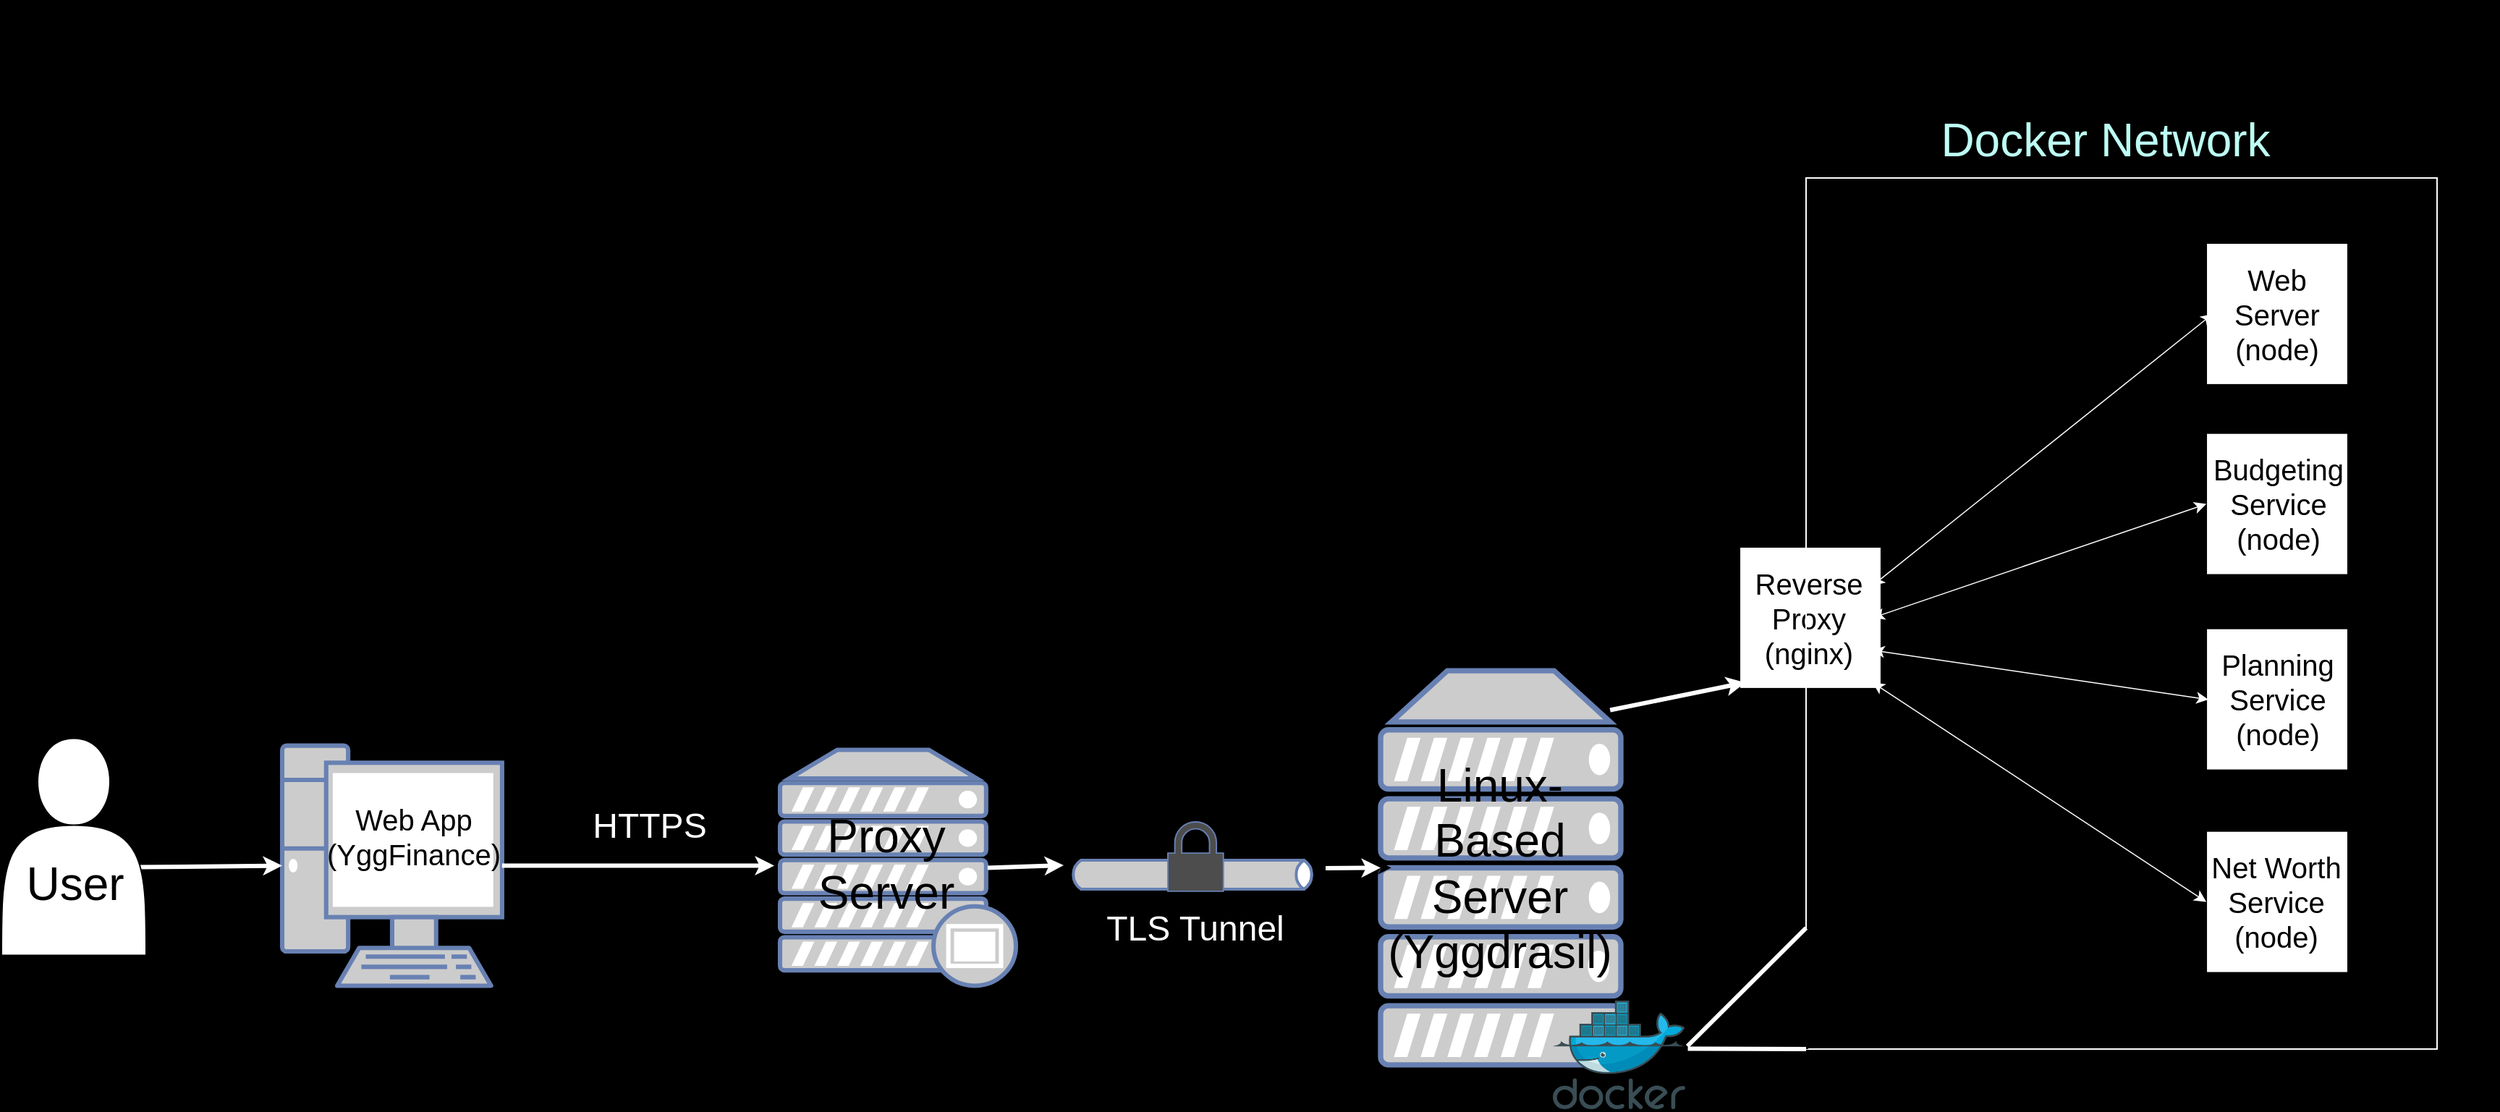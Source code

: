 <mxfile version="14.5.10" type="device"><diagram name="Page 3" id="0"><mxGraphModel dx="3170" dy="1742" grid="0" gridSize="10" guides="1" tooltips="1" connect="1" arrows="1" fold="1" page="0" pageScale="1" pageWidth="850" pageHeight="1100" background="#000000" math="0" shadow="0"><root><mxCell id="0"/><mxCell id="1" parent="0"/><mxCell id="6" style="graphMlID=n4;fillColor=#CCCCCC;strokeColor=#6881B3;shape=mxgraph.networks.pc" parent="1" vertex="1"><mxGeometry x="-253" y="265.3" width="151.94" height="165.94" as="geometry"/></mxCell><mxCell id="8" style="graphMlID=n6;shape=swimlane;swimlaneLine=0;startSize=20;dashed=1;dashPattern=3 1 1 1;collapsible=0;rounded=1;fillColor=none;" parent="1" vertex="1"><mxGeometry x="786" y="-249" width="483" height="765.55" as="geometry"/></mxCell><mxCell id="11" style="graphMlID=n6::n2" parent="8" vertex="1"><mxGeometry x="290.532" y="298.335" width="97.938" height="97.938" as="geometry"/></mxCell><mxCell id="12" style="graphMlID=n6::n3" parent="8" vertex="1"><mxGeometry x="290.539" y="433.335" width="97.938" height="97.938" as="geometry"/></mxCell><mxCell id="13" style="graphMlID=n6::n4" parent="8" vertex="1"><mxGeometry x="290.535" y="573.335" width="97.938" height="97.938" as="geometry"/></mxCell><mxCell id="MT-XUX-JKDVeBT4RDXaK-85" value="&lt;font color=&quot;#bdfff4&quot; style=&quot;font-size: 32px&quot;&gt;Docker Network&lt;/font&gt;" style="text;html=1;strokeColor=none;fillColor=none;align=center;verticalAlign=middle;whiteSpace=wrap;rounded=0;fontSize=20;" parent="8" vertex="1"><mxGeometry x="-51" y="75.0" width="543.5" height="42.65" as="geometry"/></mxCell><mxCell id="MT-XUX-JKDVeBT4RDXaK-86" value="&lt;font style=&quot;font-size: 20px&quot;&gt;Budgeting&lt;br&gt;Service&lt;br&gt;(node)&lt;br style=&quot;font-size: 20px&quot;&gt;&lt;/font&gt;" style="text;html=1;strokeColor=none;fillColor=none;align=center;verticalAlign=middle;whiteSpace=wrap;rounded=0;fontSize=20;" parent="8" vertex="1"><mxGeometry x="293" y="302.55" width="95" height="89.5" as="geometry"/></mxCell><mxCell id="MT-XUX-JKDVeBT4RDXaK-87" value="&lt;font style=&quot;font-size: 20px&quot;&gt;Planning&lt;br&gt;Service&lt;br&gt;(node)&lt;br style=&quot;font-size: 20px&quot;&gt;&lt;/font&gt;" style="text;html=1;strokeColor=none;fillColor=none;align=center;verticalAlign=middle;whiteSpace=wrap;rounded=0;fontSize=20;" parent="8" vertex="1"><mxGeometry x="292" y="437.71" width="96" height="89.5" as="geometry"/></mxCell><mxCell id="MT-XUX-JKDVeBT4RDXaK-88" value="&lt;font style=&quot;font-size: 20px&quot;&gt;Net Worth&lt;br&gt;Service&lt;br&gt;(node)&lt;br style=&quot;font-size: 20px&quot;&gt;&lt;/font&gt;" style="text;html=1;strokeColor=none;fillColor=none;align=center;verticalAlign=middle;whiteSpace=wrap;rounded=0;fontSize=20;" parent="8" vertex="1"><mxGeometry x="290.54" y="577.55" width="96.46" height="89.5" as="geometry"/></mxCell><mxCell id="SRpx4AB-VdNaoAMk7rJk-79" style="graphMlID=n6::n2" vertex="1" parent="8"><mxGeometry x="290.532" y="166.995" width="97.938" height="97.938" as="geometry"/></mxCell><mxCell id="SRpx4AB-VdNaoAMk7rJk-80" value="&lt;font style=&quot;font-size: 20px&quot;&gt;Web&lt;br&gt;Server&lt;br&gt;(node)&lt;br style=&quot;font-size: 20px&quot;&gt;&lt;/font&gt;" style="text;html=1;strokeColor=none;fillColor=none;align=center;verticalAlign=middle;whiteSpace=wrap;rounded=0;fontSize=20;" vertex="1" parent="8"><mxGeometry x="295" y="171.21" width="89" height="89.5" as="geometry"/></mxCell><mxCell id="SRpx4AB-VdNaoAMk7rJk-81" style="graphMlID=n6::n2" vertex="1" parent="8"><mxGeometry x="-31.968" y="377.005" width="97.938" height="97.938" as="geometry"/></mxCell><mxCell id="SRpx4AB-VdNaoAMk7rJk-82" value="&lt;font style=&quot;font-size: 20px&quot;&gt;Reverse&lt;br&gt;Proxy&lt;br&gt;(nginx)&lt;br style=&quot;font-size: 20px&quot;&gt;&lt;/font&gt;" style="text;html=1;strokeColor=none;fillColor=none;align=center;verticalAlign=middle;whiteSpace=wrap;rounded=0;fontSize=20;" vertex="1" parent="8"><mxGeometry x="-28" y="381.22" width="88" height="89.5" as="geometry"/></mxCell><mxCell id="SRpx4AB-VdNaoAMk7rJk-84" value="" style="graphMlID=e9;endArrow=classic;rounded=0;strokeColor=#FFFFFFFF;strokeWidth=0.75;endFill=1;endSize=6;startArrow=classic;startFill=1;startSize=6;entryX=0;entryY=0.5;entryDx=0;entryDy=0;exitX=1;exitY=1;exitDx=0;exitDy=0;" edge="1" parent="8" source="SRpx4AB-VdNaoAMk7rJk-82" target="MT-XUX-JKDVeBT4RDXaK-88"><mxGeometry relative="1" as="geometry"><mxPoint x="-231" y="192" as="sourcePoint"/><mxPoint x="174" y="634" as="targetPoint"/></mxGeometry></mxCell><mxCell id="66" value="" style="graphMlID=e9;endArrow=classic;rounded=0;strokeColor=#FFFFFFFF;strokeWidth=0.75;endFill=1;endSize=6;startArrow=classic;startFill=1;startSize=6;entryX=0.01;entryY=0.5;exitX=1;exitY=0.5;exitDx=0;exitDy=0;" parent="8" source="SRpx4AB-VdNaoAMk7rJk-82" target="11" edge="1"><mxGeometry relative="1" as="geometry"><mxPoint x="-37" y="263.99" as="sourcePoint"/></mxGeometry></mxCell><mxCell id="SRpx4AB-VdNaoAMk7rJk-86" value="" style="graphMlID=e9;endArrow=classic;rounded=0;strokeColor=#FFFFFFFF;strokeWidth=0.75;endFill=1;endSize=6;startArrow=classic;startFill=1;startSize=6;entryX=0;entryY=0.5;exitX=1;exitY=0.75;exitDx=0;exitDy=0;entryDx=0;entryDy=0;" edge="1" parent="8" source="SRpx4AB-VdNaoAMk7rJk-82" target="MT-XUX-JKDVeBT4RDXaK-87"><mxGeometry relative="1" as="geometry"><mxPoint x="70" y="413.595" as="sourcePoint"/><mxPoint x="300.532" y="357.304" as="targetPoint"/></mxGeometry></mxCell><mxCell id="SRpx4AB-VdNaoAMk7rJk-87" value="" style="graphMlID=e9;endArrow=classic;rounded=0;strokeColor=#FFFFFFFF;strokeWidth=0.75;endFill=1;endSize=6;startArrow=classic;startFill=1;startSize=6;entryX=0;entryY=0.5;exitX=1;exitY=0.25;exitDx=0;exitDy=0;entryDx=0;entryDy=0;" edge="1" parent="8" source="SRpx4AB-VdNaoAMk7rJk-82" target="SRpx4AB-VdNaoAMk7rJk-80"><mxGeometry relative="1" as="geometry"><mxPoint x="70" y="435.97" as="sourcePoint"/><mxPoint x="300.532" y="357.304" as="targetPoint"/></mxGeometry></mxCell><mxCell id="36" style="graphMlID=n9;fillColor=#FF8C0000;strokeColor=#FFFFFF;" parent="8" vertex="1"><mxGeometry x="14" y="122" width="436" height="602" as="geometry"/></mxCell><mxCell id="SRpx4AB-VdNaoAMk7rJk-111" value="" style="endArrow=none;html=1;fontSize=14;fontColor=#FFFFFF;strokeWidth=3;fillColor=#ffffff;exitX=0;exitY=1;exitDx=0;exitDy=0;" edge="1" parent="8" source="36"><mxGeometry width="50" height="50" relative="1" as="geometry"><mxPoint x="-58.0" y="732" as="sourcePoint"/><mxPoint x="14" y="642" as="targetPoint"/></mxGeometry></mxCell><mxCell id="58" value="" style="graphMlID=e1;endArrow=classic;rounded=0;strokeColor=white;endFill=0;endSize=3.75;strokeWidth=3;" parent="1" source="6" edge="1"><mxGeometry relative="1" as="geometry"><mxPoint x="87" y="348.27" as="targetPoint"/></mxGeometry></mxCell><mxCell id="79" value="" style="graphMlID=e22;endArrow=classic;rounded=0;strokeColor=white;endFill=0;endSize=3.75;entryX=0.009;entryY=0.5;strokeWidth=3;" parent="1" target="6" edge="1"><mxGeometry relative="1" as="geometry"><mxPoint x="-352" y="349.3" as="sourcePoint"/></mxGeometry></mxCell><mxCell id="MT-XUX-JKDVeBT4RDXaK-80" value="" style="shape=actor;whiteSpace=wrap;html=1;" parent="1" vertex="1"><mxGeometry x="-447" y="260.3" width="100" height="150" as="geometry"/></mxCell><mxCell id="MT-XUX-JKDVeBT4RDXaK-81" value="&lt;font style=&quot;font-size: 32px&quot;&gt;User&lt;/font&gt;" style="text;html=1;strokeColor=none;fillColor=none;align=center;verticalAlign=middle;whiteSpace=wrap;rounded=0;" parent="1" vertex="1"><mxGeometry x="-445" y="336.3" width="98" height="49" as="geometry"/></mxCell><mxCell id="MT-XUX-JKDVeBT4RDXaK-82" value="&lt;font style=&quot;font-size: 20px;&quot;&gt;Web App&lt;br style=&quot;font-size: 20px;&quot;&gt;(YggFinance)&lt;br style=&quot;font-size: 20px;&quot;&gt;&lt;/font&gt;" style="text;html=1;strokeColor=none;fillColor=none;align=center;verticalAlign=middle;whiteSpace=wrap;rounded=0;fontSize=20;" parent="1" vertex="1"><mxGeometry x="-235" y="283.3" width="146" height="89.5" as="geometry"/></mxCell><mxCell id="4" style="graphMlID=n2;fillColor=#CCCCCC;strokeColor=#6881B3;shape=mxgraph.networks.server" parent="1" vertex="1"><mxGeometry x="506" y="213.55" width="166" height="272.38" as="geometry"/></mxCell><mxCell id="MT-XUX-JKDVeBT4RDXaK-84" value="&lt;font style=&quot;font-size: 32px&quot;&gt;Linux-Based Server (Yggdrasil)&lt;/font&gt;" style="text;html=1;strokeColor=none;fillColor=none;align=center;verticalAlign=middle;whiteSpace=wrap;rounded=0;" parent="1" vertex="1"><mxGeometry x="513.39" y="240.74" width="151.21" height="218" as="geometry"/></mxCell><mxCell id="SRpx4AB-VdNaoAMk7rJk-90" value="" style="aspect=fixed;html=1;points=[];align=center;image;fontSize=12;image=img/lib/mscae/Docker.svg;" vertex="1" parent="1"><mxGeometry x="625" y="441.55" width="91.47" height="75" as="geometry"/></mxCell><mxCell id="SRpx4AB-VdNaoAMk7rJk-92" value="" style="fontColor=#0066CC;verticalAlign=top;verticalLabelPosition=bottom;labelPosition=center;align=center;html=1;outlineConnect=0;fillColor=#CCCCCC;strokeColor=#6881B3;gradientColor=none;gradientDirection=north;strokeWidth=2;shape=mxgraph.networks.proxy_server;" vertex="1" parent="1"><mxGeometry x="91" y="268.24" width="163" height="163" as="geometry"/></mxCell><mxCell id="SRpx4AB-VdNaoAMk7rJk-98" value="" style="edgeStyle=orthogonalEdgeStyle;rounded=0;orthogonalLoop=1;jettySize=auto;html=1;strokeColor=#000000;fillColor=#ffffff;" edge="1" parent="1" source="SRpx4AB-VdNaoAMk7rJk-95" target="MT-XUX-JKDVeBT4RDXaK-84"><mxGeometry relative="1" as="geometry"/></mxCell><mxCell id="SRpx4AB-VdNaoAMk7rJk-108" value="" style="edgeStyle=orthogonalEdgeStyle;rounded=0;orthogonalLoop=1;jettySize=auto;html=1;fontSize=14;fontColor=#FFFFFF;strokeColor=#000000;strokeWidth=3;fillColor=#ffffff;" edge="1" parent="1" source="SRpx4AB-VdNaoAMk7rJk-95" target="SRpx4AB-VdNaoAMk7rJk-105"><mxGeometry relative="1" as="geometry"/></mxCell><mxCell id="SRpx4AB-VdNaoAMk7rJk-95" value="" style="html=1;outlineConnect=0;fillColor=#CCCCCC;strokeColor=#6881B3;gradientColor=none;gradientDirection=north;strokeWidth=2;shape=mxgraph.networks.bus;gradientColor=none;gradientDirection=north;fontColor=#ffffff;perimeter=backbonePerimeter;backboneSize=20;" vertex="1" parent="1"><mxGeometry x="291" y="344.5" width="170" height="20" as="geometry"/></mxCell><mxCell id="SRpx4AB-VdNaoAMk7rJk-94" value="" style="fontColor=#0066CC;verticalAlign=top;verticalLabelPosition=bottom;labelPosition=center;align=center;html=1;outlineConnect=0;strokeColor=#6881B3;gradientColor=none;gradientDirection=north;strokeWidth=2;shape=mxgraph.networks.secured;fillColor=#4D4D4D;" vertex="1" parent="1"><mxGeometry x="359" y="318.0" width="38.35" height="47.94" as="geometry"/></mxCell><mxCell id="SRpx4AB-VdNaoAMk7rJk-96" value="" style="graphMlID=e1;endArrow=classic;rounded=0;strokeColor=white;endFill=0;endSize=3.75;exitX=0.88;exitY=0.5;exitDx=0;exitDy=0;exitPerimeter=0;strokeWidth=3;" edge="1" parent="1" source="SRpx4AB-VdNaoAMk7rJk-92"><mxGeometry relative="1" as="geometry"><mxPoint x="287" y="348" as="targetPoint"/><mxPoint x="-129.06" y="350.207" as="sourcePoint"/></mxGeometry></mxCell><mxCell id="SRpx4AB-VdNaoAMk7rJk-97" value="" style="graphMlID=e1;endArrow=classic;rounded=0;strokeColor=white;endFill=0;endSize=3.75;entryX=0;entryY=0.5;entryDx=0;entryDy=0;entryPerimeter=0;strokeWidth=3;" edge="1" parent="1" target="4"><mxGeometry relative="1" as="geometry"><mxPoint x="297" y="349" as="targetPoint"/><mxPoint x="468" y="350" as="sourcePoint"/></mxGeometry></mxCell><mxCell id="SRpx4AB-VdNaoAMk7rJk-104" value="TLS Tunnel" style="text;html=1;strokeColor=none;fillColor=none;align=center;verticalAlign=middle;whiteSpace=wrap;rounded=0;fontColor=#FFFFFF;fontSize=24;" vertex="1" parent="1"><mxGeometry x="304.43" y="370" width="147.5" height="43" as="geometry"/></mxCell><mxCell id="SRpx4AB-VdNaoAMk7rJk-105" value="&lt;font style=&quot;font-size: 32px&quot;&gt;Proxy Server&lt;/font&gt;" style="text;html=1;strokeColor=none;fillColor=none;align=center;verticalAlign=middle;whiteSpace=wrap;rounded=0;" vertex="1" parent="1"><mxGeometry x="94" y="289" width="141" height="115" as="geometry"/></mxCell><mxCell id="SRpx4AB-VdNaoAMk7rJk-106" value="HTTPS" style="text;html=1;strokeColor=none;fillColor=none;align=center;verticalAlign=middle;whiteSpace=wrap;rounded=0;fontColor=#FFFFFF;fontSize=24;" vertex="1" parent="1"><mxGeometry x="-73" y="299" width="147.5" height="43" as="geometry"/></mxCell><mxCell id="SRpx4AB-VdNaoAMk7rJk-107" value="" style="graphMlID=e1;endArrow=classic;rounded=0;strokeColor=white;endFill=0;endSize=3.75;entryX=0;entryY=1;entryDx=0;entryDy=0;exitX=1;exitY=0;exitDx=0;exitDy=0;strokeWidth=3;" edge="1" parent="1" source="MT-XUX-JKDVeBT4RDXaK-84" target="SRpx4AB-VdNaoAMk7rJk-82"><mxGeometry relative="1" as="geometry"><mxPoint x="516" y="359.74" as="targetPoint"/><mxPoint x="478.0" y="360" as="sourcePoint"/></mxGeometry></mxCell><mxCell id="SRpx4AB-VdNaoAMk7rJk-109" value="" style="endArrow=none;html=1;fontSize=14;fontColor=#FFFFFF;strokeWidth=3;fillColor=#ffffff;strokeColor=#FFFFFF;entryX=0;entryY=1;entryDx=0;entryDy=0;exitX=1.02;exitY=0.442;exitDx=0;exitDy=0;exitPerimeter=0;" edge="1" parent="1" source="SRpx4AB-VdNaoAMk7rJk-90" target="36"><mxGeometry width="50" height="50" relative="1" as="geometry"><mxPoint x="508" y="236" as="sourcePoint"/><mxPoint x="558" y="186" as="targetPoint"/></mxGeometry></mxCell><mxCell id="SRpx4AB-VdNaoAMk7rJk-110" value="" style="endArrow=none;html=1;fontSize=14;fontColor=#FFFFFF;strokeWidth=3;fillColor=#ffffff;strokeColor=#FFFFFF;" edge="1" parent="1" target="36"><mxGeometry width="50" height="50" relative="1" as="geometry"><mxPoint x="718" y="473" as="sourcePoint"/><mxPoint x="790" y="256" as="targetPoint"/></mxGeometry></mxCell></root></mxGraphModel></diagram></mxfile>